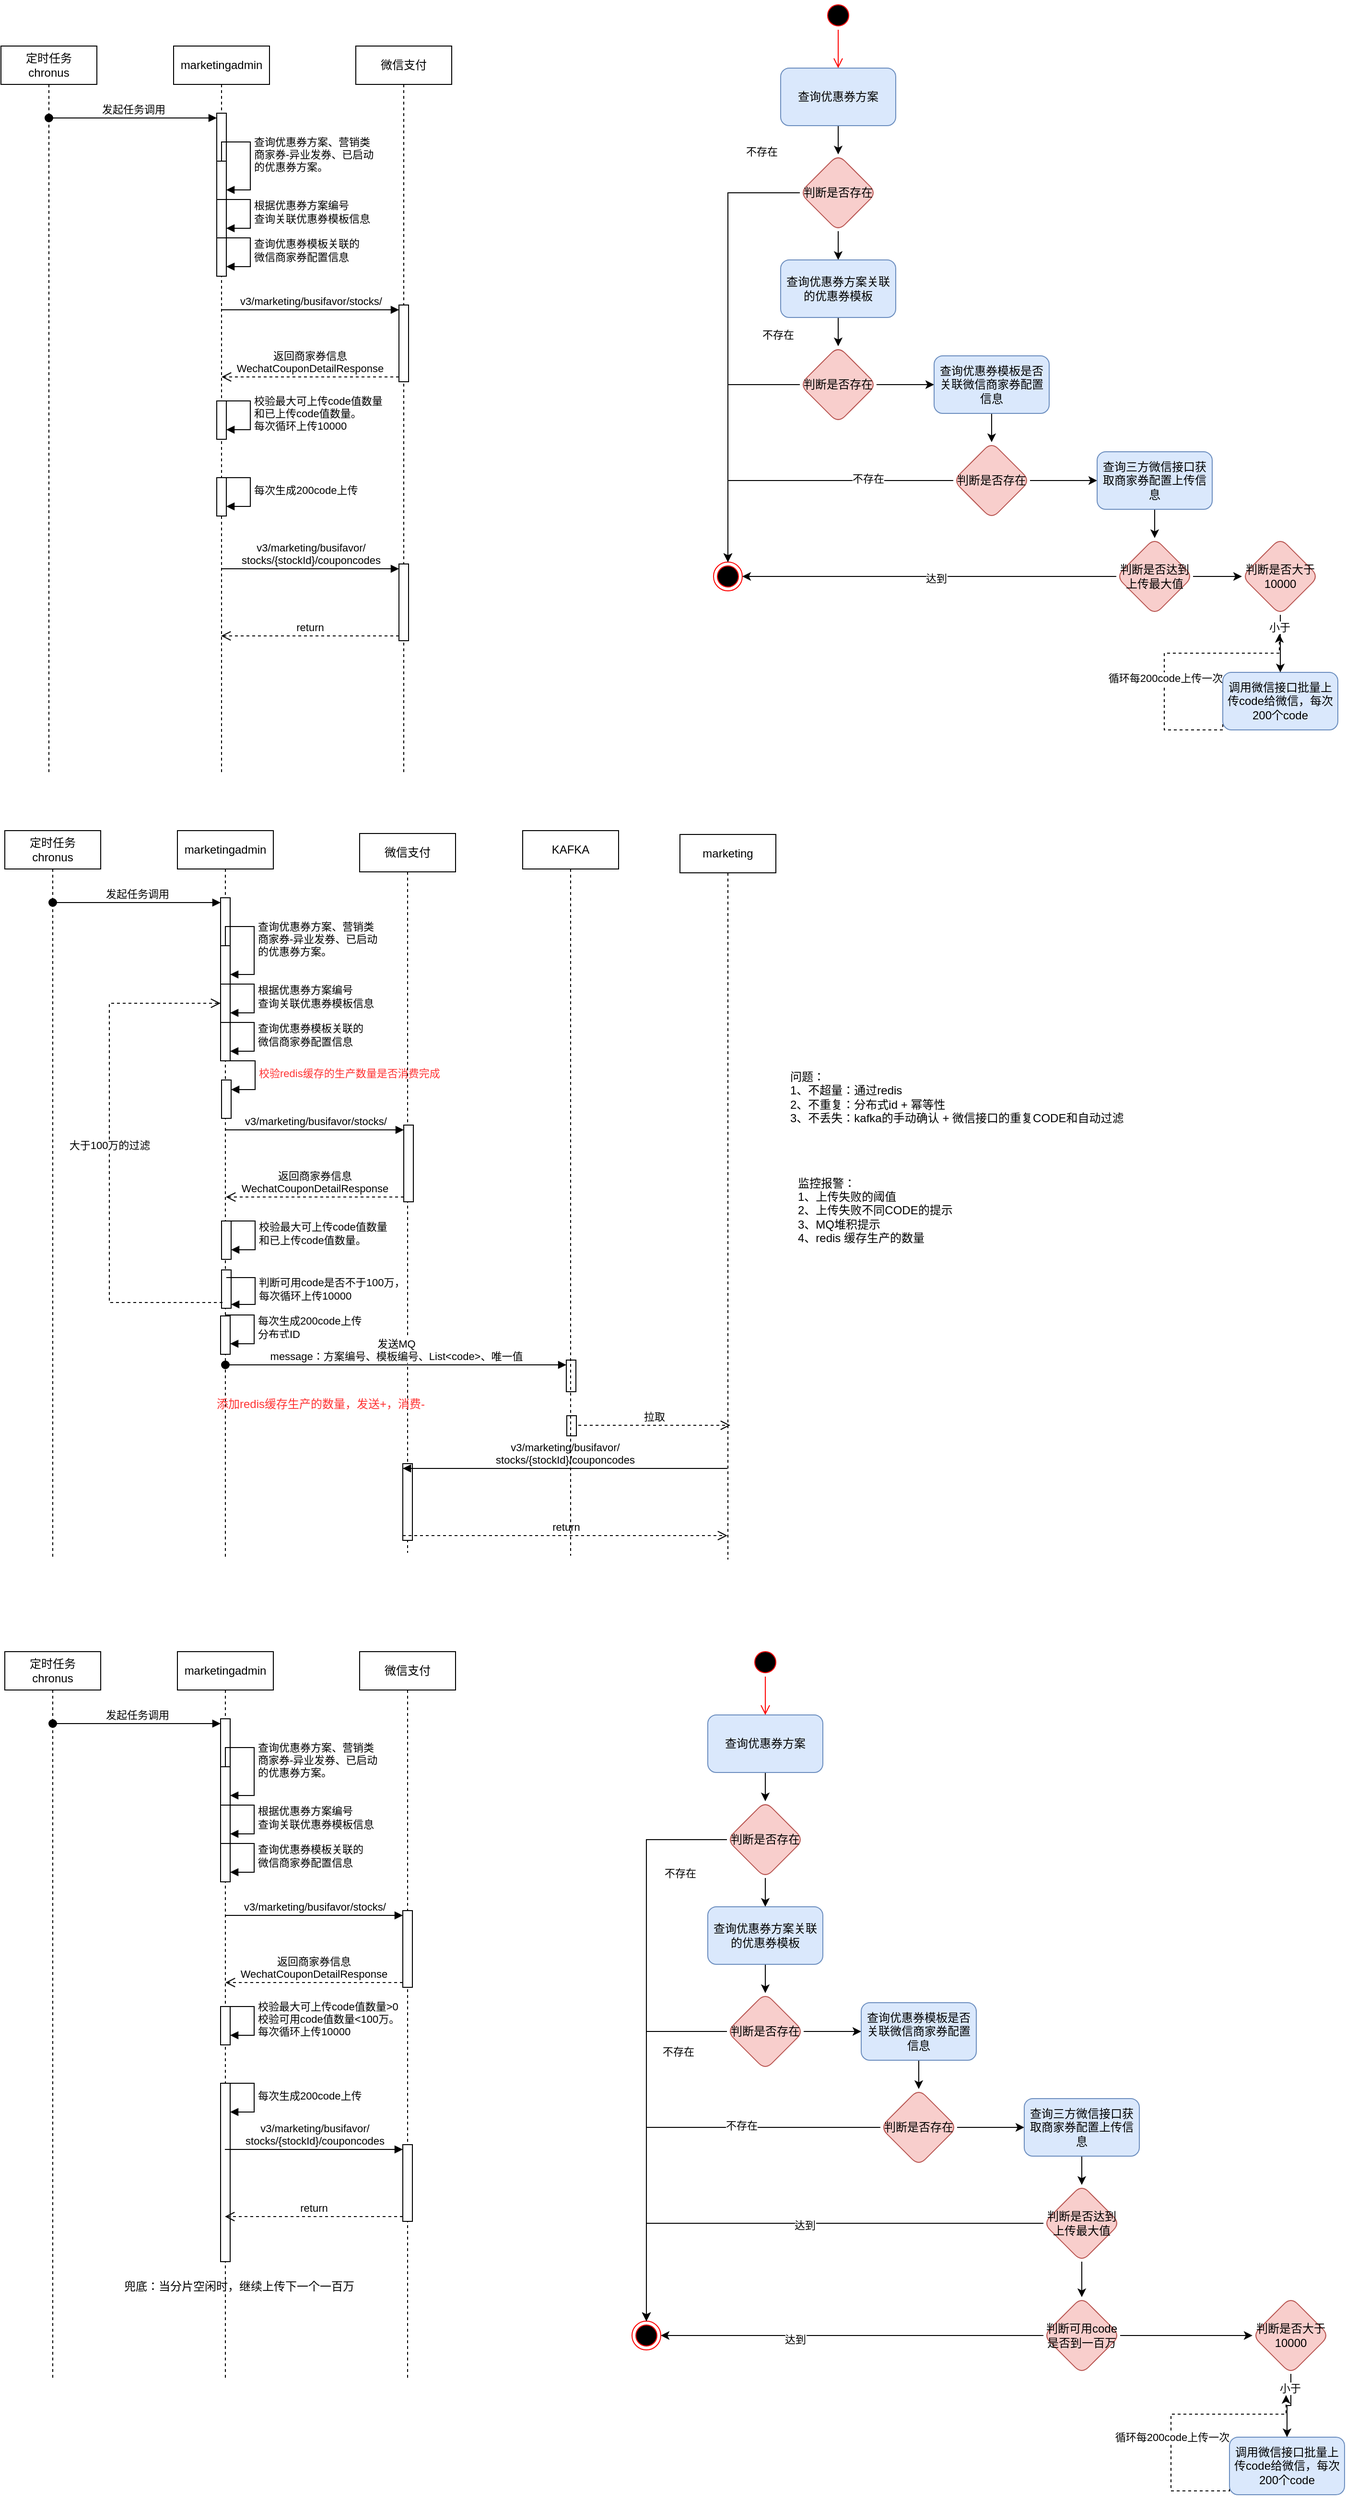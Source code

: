 <mxfile version="27.0.6">
  <diagram name="第 1 页" id="9Iu8Gb6HDnmRLWSJVNTP">
    <mxGraphModel dx="1426" dy="838" grid="0" gridSize="10" guides="1" tooltips="1" connect="1" arrows="1" fold="1" page="1" pageScale="1" pageWidth="827" pageHeight="1169" math="0" shadow="0">
      <root>
        <mxCell id="0" />
        <mxCell id="1" parent="0" />
        <mxCell id="CYJVAqYGloL1yQLMluif-1" value="定时任务&lt;div&gt;chronus&lt;/div&gt;" style="shape=umlLifeline;perimeter=lifelinePerimeter;whiteSpace=wrap;html=1;container=1;dropTarget=0;collapsible=0;recursiveResize=0;outlineConnect=0;portConstraint=eastwest;newEdgeStyle={&quot;curved&quot;:0,&quot;rounded&quot;:0};" parent="1" vertex="1">
          <mxGeometry x="183" y="63" width="100" height="760" as="geometry" />
        </mxCell>
        <mxCell id="CYJVAqYGloL1yQLMluif-2" value="marketingadmin" style="shape=umlLifeline;perimeter=lifelinePerimeter;whiteSpace=wrap;html=1;container=1;dropTarget=0;collapsible=0;recursiveResize=0;outlineConnect=0;portConstraint=eastwest;newEdgeStyle={&quot;curved&quot;:0,&quot;rounded&quot;:0};" parent="1" vertex="1">
          <mxGeometry x="363" y="63" width="100" height="760" as="geometry" />
        </mxCell>
        <mxCell id="CYJVAqYGloL1yQLMluif-5" value="" style="html=1;points=[[0,0,0,0,5],[0,1,0,0,-5],[1,0,0,0,5],[1,1,0,0,-5]];perimeter=orthogonalPerimeter;outlineConnect=0;targetShapes=umlLifeline;portConstraint=eastwest;newEdgeStyle={&quot;curved&quot;:0,&quot;rounded&quot;:0};" parent="CYJVAqYGloL1yQLMluif-2" vertex="1">
          <mxGeometry x="45" y="70" width="10" height="80" as="geometry" />
        </mxCell>
        <mxCell id="CYJVAqYGloL1yQLMluif-7" value="" style="html=1;points=[[0,0,0,0,5],[0,1,0,0,-5],[1,0,0,0,5],[1,1,0,0,-5]];perimeter=orthogonalPerimeter;outlineConnect=0;targetShapes=umlLifeline;portConstraint=eastwest;newEdgeStyle={&quot;curved&quot;:0,&quot;rounded&quot;:0};" parent="CYJVAqYGloL1yQLMluif-2" vertex="1">
          <mxGeometry x="45" y="120" width="10" height="40" as="geometry" />
        </mxCell>
        <mxCell id="CYJVAqYGloL1yQLMluif-8" value="查询优惠券方案、营销类&lt;div&gt;商家券-异业发券、已启动&lt;/div&gt;&lt;div&gt;的优惠券方案。&lt;/div&gt;" style="html=1;align=left;spacingLeft=2;endArrow=block;rounded=0;edgeStyle=orthogonalEdgeStyle;curved=0;rounded=0;" parent="CYJVAqYGloL1yQLMluif-2" target="CYJVAqYGloL1yQLMluif-7" edge="1">
          <mxGeometry relative="1" as="geometry">
            <mxPoint x="50" y="120" as="sourcePoint" />
            <Array as="points">
              <mxPoint x="50" y="100" />
              <mxPoint x="80" y="100" />
              <mxPoint x="80" y="150" />
            </Array>
          </mxGeometry>
        </mxCell>
        <mxCell id="CYJVAqYGloL1yQLMluif-9" value="" style="html=1;points=[[0,0,0,0,5],[0,1,0,0,-5],[1,0,0,0,5],[1,1,0,0,-5]];perimeter=orthogonalPerimeter;outlineConnect=0;targetShapes=umlLifeline;portConstraint=eastwest;newEdgeStyle={&quot;curved&quot;:0,&quot;rounded&quot;:0};" parent="CYJVAqYGloL1yQLMluif-2" vertex="1">
          <mxGeometry x="45" y="160" width="10" height="40" as="geometry" />
        </mxCell>
        <mxCell id="CYJVAqYGloL1yQLMluif-10" value="根据优惠券方案编号&lt;div&gt;查询关联优惠券模板信息&lt;/div&gt;" style="html=1;align=left;spacingLeft=2;endArrow=block;rounded=0;edgeStyle=orthogonalEdgeStyle;curved=0;rounded=0;" parent="CYJVAqYGloL1yQLMluif-2" target="CYJVAqYGloL1yQLMluif-9" edge="1">
          <mxGeometry relative="1" as="geometry">
            <mxPoint x="50" y="160" as="sourcePoint" />
            <Array as="points">
              <mxPoint x="80" y="190" />
            </Array>
          </mxGeometry>
        </mxCell>
        <mxCell id="CYJVAqYGloL1yQLMluif-11" value="" style="html=1;points=[[0,0,0,0,5],[0,1,0,0,-5],[1,0,0,0,5],[1,1,0,0,-5]];perimeter=orthogonalPerimeter;outlineConnect=0;targetShapes=umlLifeline;portConstraint=eastwest;newEdgeStyle={&quot;curved&quot;:0,&quot;rounded&quot;:0};" parent="CYJVAqYGloL1yQLMluif-2" vertex="1">
          <mxGeometry x="45" y="200" width="10" height="40" as="geometry" />
        </mxCell>
        <mxCell id="CYJVAqYGloL1yQLMluif-12" value="查询优惠券模板关联的&lt;div&gt;微信商家券配置信息&lt;/div&gt;" style="html=1;align=left;spacingLeft=2;endArrow=block;rounded=0;edgeStyle=orthogonalEdgeStyle;curved=0;rounded=0;" parent="CYJVAqYGloL1yQLMluif-2" target="CYJVAqYGloL1yQLMluif-11" edge="1">
          <mxGeometry relative="1" as="geometry">
            <mxPoint x="50" y="200" as="sourcePoint" />
            <Array as="points">
              <mxPoint x="80" y="230" />
            </Array>
          </mxGeometry>
        </mxCell>
        <mxCell id="CYJVAqYGloL1yQLMluif-16" value="" style="html=1;points=[[0,0,0,0,5],[0,1,0,0,-5],[1,0,0,0,5],[1,1,0,0,-5]];perimeter=orthogonalPerimeter;outlineConnect=0;targetShapes=umlLifeline;portConstraint=eastwest;newEdgeStyle={&quot;curved&quot;:0,&quot;rounded&quot;:0};" parent="CYJVAqYGloL1yQLMluif-2" vertex="1">
          <mxGeometry x="45" y="370" width="10" height="40" as="geometry" />
        </mxCell>
        <mxCell id="CYJVAqYGloL1yQLMluif-17" value="校验最大可上传code值数量&lt;div&gt;和已上传code值数量。&lt;/div&gt;&lt;div&gt;每次循环上传10000&lt;/div&gt;" style="html=1;align=left;spacingLeft=2;endArrow=block;rounded=0;edgeStyle=orthogonalEdgeStyle;curved=0;rounded=0;" parent="CYJVAqYGloL1yQLMluif-2" target="CYJVAqYGloL1yQLMluif-16" edge="1">
          <mxGeometry x="0.012" relative="1" as="geometry">
            <mxPoint x="50" y="370" as="sourcePoint" />
            <Array as="points">
              <mxPoint x="80" y="400" />
            </Array>
            <mxPoint as="offset" />
          </mxGeometry>
        </mxCell>
        <mxCell id="CYJVAqYGloL1yQLMluif-22" value="" style="html=1;points=[[0,0,0,0,5],[0,1,0,0,-5],[1,0,0,0,5],[1,1,0,0,-5]];perimeter=orthogonalPerimeter;outlineConnect=0;targetShapes=umlLifeline;portConstraint=eastwest;newEdgeStyle={&quot;curved&quot;:0,&quot;rounded&quot;:0};" parent="CYJVAqYGloL1yQLMluif-2" vertex="1">
          <mxGeometry x="45" y="450" width="10" height="40" as="geometry" />
        </mxCell>
        <mxCell id="CYJVAqYGloL1yQLMluif-23" value="每次生成200code上传" style="html=1;align=left;spacingLeft=2;endArrow=block;rounded=0;edgeStyle=orthogonalEdgeStyle;curved=0;rounded=0;" parent="CYJVAqYGloL1yQLMluif-2" target="CYJVAqYGloL1yQLMluif-22" edge="1">
          <mxGeometry relative="1" as="geometry">
            <mxPoint x="50" y="450" as="sourcePoint" />
            <Array as="points">
              <mxPoint x="80" y="480" />
            </Array>
          </mxGeometry>
        </mxCell>
        <mxCell id="CYJVAqYGloL1yQLMluif-3" value="微信支付" style="shape=umlLifeline;perimeter=lifelinePerimeter;whiteSpace=wrap;html=1;container=1;dropTarget=0;collapsible=0;recursiveResize=0;outlineConnect=0;portConstraint=eastwest;newEdgeStyle={&quot;curved&quot;:0,&quot;rounded&quot;:0};" parent="1" vertex="1">
          <mxGeometry x="553" y="63" width="100" height="760" as="geometry" />
        </mxCell>
        <mxCell id="CYJVAqYGloL1yQLMluif-13" value="" style="html=1;points=[[0,0,0,0,5],[0,1,0,0,-5],[1,0,0,0,5],[1,1,0,0,-5]];perimeter=orthogonalPerimeter;outlineConnect=0;targetShapes=umlLifeline;portConstraint=eastwest;newEdgeStyle={&quot;curved&quot;:0,&quot;rounded&quot;:0};" parent="CYJVAqYGloL1yQLMluif-3" vertex="1">
          <mxGeometry x="45" y="270" width="10" height="80" as="geometry" />
        </mxCell>
        <mxCell id="CYJVAqYGloL1yQLMluif-18" value="" style="html=1;points=[[0,0,0,0,5],[0,1,0,0,-5],[1,0,0,0,5],[1,1,0,0,-5]];perimeter=orthogonalPerimeter;outlineConnect=0;targetShapes=umlLifeline;portConstraint=eastwest;newEdgeStyle={&quot;curved&quot;:0,&quot;rounded&quot;:0};" parent="CYJVAqYGloL1yQLMluif-3" vertex="1">
          <mxGeometry x="45" y="540" width="10" height="80" as="geometry" />
        </mxCell>
        <mxCell id="CYJVAqYGloL1yQLMluif-19" value="v3/marketing/busifavor/&lt;div&gt;stocks/{stockId}/couponcodes&lt;/div&gt;" style="html=1;verticalAlign=bottom;endArrow=block;curved=0;rounded=0;entryX=0;entryY=0;entryDx=0;entryDy=5;" parent="CYJVAqYGloL1yQLMluif-3" target="CYJVAqYGloL1yQLMluif-18" edge="1">
          <mxGeometry relative="1" as="geometry">
            <mxPoint x="-140.5" y="545" as="sourcePoint" />
          </mxGeometry>
        </mxCell>
        <mxCell id="CYJVAqYGloL1yQLMluif-20" value="return" style="html=1;verticalAlign=bottom;endArrow=open;dashed=1;endSize=8;curved=0;rounded=0;exitX=0;exitY=1;exitDx=0;exitDy=-5;" parent="CYJVAqYGloL1yQLMluif-3" source="CYJVAqYGloL1yQLMluif-18" edge="1">
          <mxGeometry relative="1" as="geometry">
            <mxPoint x="-140.5" y="615" as="targetPoint" />
          </mxGeometry>
        </mxCell>
        <mxCell id="CYJVAqYGloL1yQLMluif-6" value="发起任务调用" style="html=1;verticalAlign=bottom;startArrow=oval;endArrow=block;startSize=8;curved=0;rounded=0;entryX=0;entryY=0;entryDx=0;entryDy=5;" parent="1" source="CYJVAqYGloL1yQLMluif-1" target="CYJVAqYGloL1yQLMluif-5" edge="1">
          <mxGeometry relative="1" as="geometry">
            <mxPoint x="343" y="138" as="sourcePoint" />
          </mxGeometry>
        </mxCell>
        <mxCell id="CYJVAqYGloL1yQLMluif-14" value="v3/marketing/busifavor/stocks/" style="html=1;verticalAlign=bottom;endArrow=block;curved=0;rounded=0;entryX=0;entryY=0;entryDx=0;entryDy=5;" parent="1" source="CYJVAqYGloL1yQLMluif-2" target="CYJVAqYGloL1yQLMluif-13" edge="1">
          <mxGeometry relative="1" as="geometry">
            <mxPoint x="528" y="338" as="sourcePoint" />
          </mxGeometry>
        </mxCell>
        <mxCell id="CYJVAqYGloL1yQLMluif-15" value="返回商家券信息&lt;div&gt;WechatCouponDetailResponse&lt;/div&gt;" style="html=1;verticalAlign=bottom;endArrow=open;dashed=1;endSize=8;curved=0;rounded=0;exitX=0;exitY=1;exitDx=0;exitDy=-5;" parent="1" source="CYJVAqYGloL1yQLMluif-13" target="CYJVAqYGloL1yQLMluif-2" edge="1">
          <mxGeometry x="0.003" relative="1" as="geometry">
            <mxPoint x="528" y="408" as="targetPoint" />
            <mxPoint as="offset" />
          </mxGeometry>
        </mxCell>
        <mxCell id="CYJVAqYGloL1yQLMluif-29" value="" style="edgeStyle=orthogonalEdgeStyle;rounded=0;orthogonalLoop=1;jettySize=auto;html=1;" parent="1" source="CYJVAqYGloL1yQLMluif-24" target="CYJVAqYGloL1yQLMluif-28" edge="1">
          <mxGeometry relative="1" as="geometry" />
        </mxCell>
        <mxCell id="CYJVAqYGloL1yQLMluif-24" value="查询优惠券方案" style="rounded=1;whiteSpace=wrap;html=1;fillColor=#dae8fc;strokeColor=#6c8ebf;" parent="1" vertex="1">
          <mxGeometry x="996" y="86" width="120" height="60" as="geometry" />
        </mxCell>
        <mxCell id="CYJVAqYGloL1yQLMluif-25" value="" style="ellipse;html=1;shape=endState;fillColor=#000000;strokeColor=#ff0000;" parent="1" vertex="1">
          <mxGeometry x="926" y="601" width="30" height="30" as="geometry" />
        </mxCell>
        <mxCell id="CYJVAqYGloL1yQLMluif-26" value="" style="ellipse;html=1;shape=startState;fillColor=#000000;strokeColor=#ff0000;" parent="1" vertex="1">
          <mxGeometry x="1041" y="16" width="30" height="30" as="geometry" />
        </mxCell>
        <mxCell id="CYJVAqYGloL1yQLMluif-27" value="" style="edgeStyle=orthogonalEdgeStyle;html=1;verticalAlign=bottom;endArrow=open;endSize=8;strokeColor=#ff0000;rounded=0;" parent="1" source="CYJVAqYGloL1yQLMluif-26" edge="1">
          <mxGeometry relative="1" as="geometry">
            <mxPoint x="1056" y="86" as="targetPoint" />
          </mxGeometry>
        </mxCell>
        <mxCell id="CYJVAqYGloL1yQLMluif-30" style="edgeStyle=orthogonalEdgeStyle;rounded=0;orthogonalLoop=1;jettySize=auto;html=1;exitX=0;exitY=0.5;exitDx=0;exitDy=0;entryX=0.5;entryY=0;entryDx=0;entryDy=0;" parent="1" source="CYJVAqYGloL1yQLMluif-28" target="CYJVAqYGloL1yQLMluif-25" edge="1">
          <mxGeometry relative="1" as="geometry" />
        </mxCell>
        <mxCell id="CYJVAqYGloL1yQLMluif-31" value="不存在" style="edgeLabel;html=1;align=center;verticalAlign=middle;resizable=0;points=[];" parent="CYJVAqYGloL1yQLMluif-30" vertex="1" connectable="0">
          <mxGeometry x="-0.246" y="1" relative="1" as="geometry">
            <mxPoint x="34" y="-142" as="offset" />
          </mxGeometry>
        </mxCell>
        <mxCell id="CYJVAqYGloL1yQLMluif-33" value="" style="edgeStyle=orthogonalEdgeStyle;rounded=0;orthogonalLoop=1;jettySize=auto;html=1;" parent="1" source="CYJVAqYGloL1yQLMluif-28" target="CYJVAqYGloL1yQLMluif-32" edge="1">
          <mxGeometry relative="1" as="geometry" />
        </mxCell>
        <mxCell id="CYJVAqYGloL1yQLMluif-28" value="判断是否存在" style="rhombus;whiteSpace=wrap;html=1;rounded=1;fillColor=#f8cecc;strokeColor=#b85450;" parent="1" vertex="1">
          <mxGeometry x="1016" y="176" width="80" height="80" as="geometry" />
        </mxCell>
        <mxCell id="CYJVAqYGloL1yQLMluif-36" value="" style="edgeStyle=orthogonalEdgeStyle;rounded=0;orthogonalLoop=1;jettySize=auto;html=1;" parent="1" source="CYJVAqYGloL1yQLMluif-32" target="CYJVAqYGloL1yQLMluif-35" edge="1">
          <mxGeometry relative="1" as="geometry" />
        </mxCell>
        <mxCell id="CYJVAqYGloL1yQLMluif-32" value="查询优惠券方案关联的优惠券模板" style="whiteSpace=wrap;html=1;rounded=1;fillColor=#dae8fc;strokeColor=#6c8ebf;" parent="1" vertex="1">
          <mxGeometry x="996" y="286" width="120" height="60" as="geometry" />
        </mxCell>
        <mxCell id="CYJVAqYGloL1yQLMluif-37" style="edgeStyle=orthogonalEdgeStyle;rounded=0;orthogonalLoop=1;jettySize=auto;html=1;exitX=0;exitY=0.5;exitDx=0;exitDy=0;" parent="1" source="CYJVAqYGloL1yQLMluif-35" target="CYJVAqYGloL1yQLMluif-25" edge="1">
          <mxGeometry relative="1" as="geometry" />
        </mxCell>
        <mxCell id="CYJVAqYGloL1yQLMluif-38" value="不存在" style="edgeLabel;html=1;align=center;verticalAlign=middle;resizable=0;points=[];" parent="CYJVAqYGloL1yQLMluif-37" vertex="1" connectable="0">
          <mxGeometry x="-0.459" y="-2" relative="1" as="geometry">
            <mxPoint x="47" y="-50" as="offset" />
          </mxGeometry>
        </mxCell>
        <mxCell id="CYJVAqYGloL1yQLMluif-40" value="" style="edgeStyle=orthogonalEdgeStyle;rounded=0;orthogonalLoop=1;jettySize=auto;html=1;" parent="1" source="CYJVAqYGloL1yQLMluif-35" target="CYJVAqYGloL1yQLMluif-39" edge="1">
          <mxGeometry relative="1" as="geometry" />
        </mxCell>
        <mxCell id="CYJVAqYGloL1yQLMluif-35" value="判断是否存在" style="rhombus;whiteSpace=wrap;html=1;rounded=1;fillColor=#f8cecc;strokeColor=#b85450;" parent="1" vertex="1">
          <mxGeometry x="1016" y="376" width="80" height="80" as="geometry" />
        </mxCell>
        <mxCell id="CYJVAqYGloL1yQLMluif-56" style="edgeStyle=orthogonalEdgeStyle;rounded=0;orthogonalLoop=1;jettySize=auto;html=1;exitX=0.5;exitY=1;exitDx=0;exitDy=0;entryX=0.5;entryY=0;entryDx=0;entryDy=0;" parent="1" source="CYJVAqYGloL1yQLMluif-39" target="CYJVAqYGloL1yQLMluif-41" edge="1">
          <mxGeometry relative="1" as="geometry" />
        </mxCell>
        <mxCell id="CYJVAqYGloL1yQLMluif-39" value="查询优惠券模板是否关联微信商家券配置信息" style="whiteSpace=wrap;html=1;rounded=1;fillColor=#dae8fc;strokeColor=#6c8ebf;" parent="1" vertex="1">
          <mxGeometry x="1156" y="386" width="120" height="60" as="geometry" />
        </mxCell>
        <mxCell id="CYJVAqYGloL1yQLMluif-43" style="edgeStyle=orthogonalEdgeStyle;rounded=0;orthogonalLoop=1;jettySize=auto;html=1;entryX=0.5;entryY=0;entryDx=0;entryDy=0;" parent="1" source="CYJVAqYGloL1yQLMluif-41" target="CYJVAqYGloL1yQLMluif-25" edge="1">
          <mxGeometry relative="1" as="geometry" />
        </mxCell>
        <mxCell id="CYJVAqYGloL1yQLMluif-44" value="不存在" style="edgeLabel;html=1;align=center;verticalAlign=middle;resizable=0;points=[];" parent="CYJVAqYGloL1yQLMluif-43" vertex="1" connectable="0">
          <mxGeometry x="-0.111" y="2" relative="1" as="geometry">
            <mxPoint x="53" y="-4" as="offset" />
          </mxGeometry>
        </mxCell>
        <mxCell id="CYJVAqYGloL1yQLMluif-46" value="" style="edgeStyle=orthogonalEdgeStyle;rounded=0;orthogonalLoop=1;jettySize=auto;html=1;" parent="1" source="CYJVAqYGloL1yQLMluif-41" target="CYJVAqYGloL1yQLMluif-45" edge="1">
          <mxGeometry relative="1" as="geometry" />
        </mxCell>
        <mxCell id="CYJVAqYGloL1yQLMluif-41" value="判断是否存在" style="rhombus;whiteSpace=wrap;html=1;rounded=1;fillColor=#f8cecc;strokeColor=#b85450;" parent="1" vertex="1">
          <mxGeometry x="1176" y="476" width="80" height="80" as="geometry" />
        </mxCell>
        <mxCell id="CYJVAqYGloL1yQLMluif-48" value="" style="edgeStyle=orthogonalEdgeStyle;rounded=0;orthogonalLoop=1;jettySize=auto;html=1;exitX=0.5;exitY=1;exitDx=0;exitDy=0;" parent="1" source="CYJVAqYGloL1yQLMluif-45" target="CYJVAqYGloL1yQLMluif-47" edge="1">
          <mxGeometry relative="1" as="geometry" />
        </mxCell>
        <mxCell id="CYJVAqYGloL1yQLMluif-45" value="查询三方微信接口获取商家券配置上传信息" style="whiteSpace=wrap;html=1;rounded=1;fillColor=#dae8fc;strokeColor=#6c8ebf;" parent="1" vertex="1">
          <mxGeometry x="1326" y="486" width="120" height="60" as="geometry" />
        </mxCell>
        <mxCell id="CYJVAqYGloL1yQLMluif-51" style="edgeStyle=orthogonalEdgeStyle;rounded=0;orthogonalLoop=1;jettySize=auto;html=1;exitX=0;exitY=0.5;exitDx=0;exitDy=0;entryX=1;entryY=0.5;entryDx=0;entryDy=0;" parent="1" source="CYJVAqYGloL1yQLMluif-47" target="CYJVAqYGloL1yQLMluif-25" edge="1">
          <mxGeometry relative="1" as="geometry" />
        </mxCell>
        <mxCell id="CYJVAqYGloL1yQLMluif-52" value="达到" style="edgeLabel;html=1;align=center;verticalAlign=middle;resizable=0;points=[];" parent="CYJVAqYGloL1yQLMluif-51" vertex="1" connectable="0">
          <mxGeometry x="-0.035" y="2" relative="1" as="geometry">
            <mxPoint as="offset" />
          </mxGeometry>
        </mxCell>
        <mxCell id="CYJVAqYGloL1yQLMluif-62" value="" style="edgeStyle=orthogonalEdgeStyle;rounded=0;orthogonalLoop=1;jettySize=auto;html=1;" parent="1" source="CYJVAqYGloL1yQLMluif-47" target="CYJVAqYGloL1yQLMluif-61" edge="1">
          <mxGeometry relative="1" as="geometry" />
        </mxCell>
        <mxCell id="CYJVAqYGloL1yQLMluif-47" value="判断是否达到上传最大值" style="rhombus;whiteSpace=wrap;html=1;rounded=1;fillColor=#f8cecc;strokeColor=#b85450;" parent="1" vertex="1">
          <mxGeometry x="1346" y="576" width="80" height="80" as="geometry" />
        </mxCell>
        <mxCell id="CYJVAqYGloL1yQLMluif-64" style="edgeStyle=orthogonalEdgeStyle;rounded=0;orthogonalLoop=1;jettySize=auto;html=1;exitX=0;exitY=0.5;exitDx=0;exitDy=0;dashed=1;" parent="1" source="CYJVAqYGloL1yQLMluif-53" edge="1">
          <mxGeometry relative="1" as="geometry">
            <mxPoint x="1516" y="676" as="targetPoint" />
            <Array as="points">
              <mxPoint x="1396" y="776" />
              <mxPoint x="1396" y="696" />
              <mxPoint x="1516" y="696" />
            </Array>
          </mxGeometry>
        </mxCell>
        <mxCell id="CYJVAqYGloL1yQLMluif-65" value="循环每200code上传一次" style="edgeLabel;html=1;align=center;verticalAlign=middle;resizable=0;points=[];" parent="CYJVAqYGloL1yQLMluif-64" vertex="1" connectable="0">
          <mxGeometry x="-0.065" y="-1" relative="1" as="geometry">
            <mxPoint as="offset" />
          </mxGeometry>
        </mxCell>
        <mxCell id="CYJVAqYGloL1yQLMluif-53" value="调用微信接口批量上传code给微信，每次200个code" style="whiteSpace=wrap;html=1;rounded=1;fillColor=#dae8fc;strokeColor=#6c8ebf;" parent="1" vertex="1">
          <mxGeometry x="1457" y="716" width="120" height="60" as="geometry" />
        </mxCell>
        <mxCell id="CYJVAqYGloL1yQLMluif-63" style="edgeStyle=orthogonalEdgeStyle;rounded=0;orthogonalLoop=1;jettySize=auto;html=1;exitX=0.5;exitY=1;exitDx=0;exitDy=0;" parent="1" source="CYJVAqYGloL1yQLMluif-61" target="CYJVAqYGloL1yQLMluif-53" edge="1">
          <mxGeometry relative="1" as="geometry" />
        </mxCell>
        <mxCell id="CYJVAqYGloL1yQLMluif-66" value="小于" style="edgeLabel;html=1;align=center;verticalAlign=middle;resizable=0;points=[];" parent="CYJVAqYGloL1yQLMluif-63" vertex="1" connectable="0">
          <mxGeometry x="-0.578" y="-1" relative="1" as="geometry">
            <mxPoint as="offset" />
          </mxGeometry>
        </mxCell>
        <mxCell id="CYJVAqYGloL1yQLMluif-61" value="判断是否大于10000" style="rhombus;whiteSpace=wrap;html=1;fillColor=#f8cecc;strokeColor=#b85450;rounded=1;" parent="1" vertex="1">
          <mxGeometry x="1477" y="576" width="80" height="80" as="geometry" />
        </mxCell>
        <mxCell id="CYJVAqYGloL1yQLMluif-67" value="定时任务&lt;div&gt;chronus&lt;/div&gt;" style="shape=umlLifeline;perimeter=lifelinePerimeter;whiteSpace=wrap;html=1;container=1;dropTarget=0;collapsible=0;recursiveResize=0;outlineConnect=0;portConstraint=eastwest;newEdgeStyle={&quot;curved&quot;:0,&quot;rounded&quot;:0};" parent="1" vertex="1">
          <mxGeometry x="187" y="881" width="100" height="760" as="geometry" />
        </mxCell>
        <mxCell id="CYJVAqYGloL1yQLMluif-68" value="marketingadmin" style="shape=umlLifeline;perimeter=lifelinePerimeter;whiteSpace=wrap;html=1;container=1;dropTarget=0;collapsible=0;recursiveResize=0;outlineConnect=0;portConstraint=eastwest;newEdgeStyle={&quot;curved&quot;:0,&quot;rounded&quot;:0};" parent="1" vertex="1">
          <mxGeometry x="367" y="881" width="100" height="760" as="geometry" />
        </mxCell>
        <mxCell id="CYJVAqYGloL1yQLMluif-69" value="" style="html=1;points=[[0,0,0,0,5],[0,1,0,0,-5],[1,0,0,0,5],[1,1,0,0,-5]];perimeter=orthogonalPerimeter;outlineConnect=0;targetShapes=umlLifeline;portConstraint=eastwest;newEdgeStyle={&quot;curved&quot;:0,&quot;rounded&quot;:0};" parent="CYJVAqYGloL1yQLMluif-68" vertex="1">
          <mxGeometry x="45" y="70" width="10" height="80" as="geometry" />
        </mxCell>
        <mxCell id="CYJVAqYGloL1yQLMluif-70" value="" style="html=1;points=[[0,0,0,0,5],[0,1,0,0,-5],[1,0,0,0,5],[1,1,0,0,-5]];perimeter=orthogonalPerimeter;outlineConnect=0;targetShapes=umlLifeline;portConstraint=eastwest;newEdgeStyle={&quot;curved&quot;:0,&quot;rounded&quot;:0};" parent="CYJVAqYGloL1yQLMluif-68" vertex="1">
          <mxGeometry x="45" y="120" width="10" height="40" as="geometry" />
        </mxCell>
        <mxCell id="CYJVAqYGloL1yQLMluif-71" value="查询优惠券方案、营销类&lt;div&gt;商家券-异业发券、已启动&lt;/div&gt;&lt;div&gt;的优惠券方案。&lt;/div&gt;" style="html=1;align=left;spacingLeft=2;endArrow=block;rounded=0;edgeStyle=orthogonalEdgeStyle;curved=0;rounded=0;" parent="CYJVAqYGloL1yQLMluif-68" target="CYJVAqYGloL1yQLMluif-70" edge="1">
          <mxGeometry x="0.008" relative="1" as="geometry">
            <mxPoint x="50" y="120" as="sourcePoint" />
            <Array as="points">
              <mxPoint x="50" y="100" />
              <mxPoint x="80" y="100" />
              <mxPoint x="80" y="150" />
            </Array>
            <mxPoint as="offset" />
          </mxGeometry>
        </mxCell>
        <mxCell id="CYJVAqYGloL1yQLMluif-72" value="" style="html=1;points=[[0,0,0,0,5],[0,1,0,0,-5],[1,0,0,0,5],[1,1,0,0,-5]];perimeter=orthogonalPerimeter;outlineConnect=0;targetShapes=umlLifeline;portConstraint=eastwest;newEdgeStyle={&quot;curved&quot;:0,&quot;rounded&quot;:0};" parent="CYJVAqYGloL1yQLMluif-68" vertex="1">
          <mxGeometry x="45" y="160" width="10" height="40" as="geometry" />
        </mxCell>
        <mxCell id="CYJVAqYGloL1yQLMluif-73" value="根据优惠券方案编号&lt;div&gt;查询关联优惠券模板信息&lt;/div&gt;" style="html=1;align=left;spacingLeft=2;endArrow=block;rounded=0;edgeStyle=orthogonalEdgeStyle;curved=0;rounded=0;" parent="CYJVAqYGloL1yQLMluif-68" target="CYJVAqYGloL1yQLMluif-72" edge="1">
          <mxGeometry relative="1" as="geometry">
            <mxPoint x="50" y="160" as="sourcePoint" />
            <Array as="points">
              <mxPoint x="80" y="190" />
            </Array>
          </mxGeometry>
        </mxCell>
        <mxCell id="CYJVAqYGloL1yQLMluif-74" value="" style="html=1;points=[[0,0,0,0,5],[0,1,0,0,-5],[1,0,0,0,5],[1,1,0,0,-5]];perimeter=orthogonalPerimeter;outlineConnect=0;targetShapes=umlLifeline;portConstraint=eastwest;newEdgeStyle={&quot;curved&quot;:0,&quot;rounded&quot;:0};" parent="CYJVAqYGloL1yQLMluif-68" vertex="1">
          <mxGeometry x="45" y="200" width="10" height="40" as="geometry" />
        </mxCell>
        <mxCell id="CYJVAqYGloL1yQLMluif-75" value="查询优惠券模板关联的&lt;div&gt;微信商家券配置信息&lt;/div&gt;" style="html=1;align=left;spacingLeft=2;endArrow=block;rounded=0;edgeStyle=orthogonalEdgeStyle;curved=0;rounded=0;" parent="CYJVAqYGloL1yQLMluif-68" target="CYJVAqYGloL1yQLMluif-74" edge="1">
          <mxGeometry relative="1" as="geometry">
            <mxPoint x="50" y="200" as="sourcePoint" />
            <Array as="points">
              <mxPoint x="80" y="230" />
            </Array>
          </mxGeometry>
        </mxCell>
        <mxCell id="CYJVAqYGloL1yQLMluif-100" value="" style="html=1;points=[[0,0,0,0,5],[0,1,0,0,-5],[1,0,0,0,5],[1,1,0,0,-5]];perimeter=orthogonalPerimeter;outlineConnect=0;targetShapes=umlLifeline;portConstraint=eastwest;newEdgeStyle={&quot;curved&quot;:0,&quot;rounded&quot;:0};" parent="CYJVAqYGloL1yQLMluif-68" vertex="1">
          <mxGeometry x="46" y="260" width="10" height="40" as="geometry" />
        </mxCell>
        <mxCell id="CYJVAqYGloL1yQLMluif-101" value="&lt;font style=&quot;color: rgb(255, 51, 51);&quot;&gt;校验redis缓存的生产数量是否消费完成&lt;/font&gt;" style="html=1;align=left;spacingLeft=2;endArrow=block;rounded=0;edgeStyle=orthogonalEdgeStyle;curved=0;rounded=0;" parent="CYJVAqYGloL1yQLMluif-68" target="CYJVAqYGloL1yQLMluif-100" edge="1">
          <mxGeometry relative="1" as="geometry">
            <mxPoint x="51" y="240" as="sourcePoint" />
            <Array as="points">
              <mxPoint x="81" y="270" />
            </Array>
          </mxGeometry>
        </mxCell>
        <mxCell id="CYJVAqYGloL1yQLMluif-78" value="" style="html=1;points=[[0,0,0,0,5],[0,1,0,0,-5],[1,0,0,0,5],[1,1,0,0,-5]];perimeter=orthogonalPerimeter;outlineConnect=0;targetShapes=umlLifeline;portConstraint=eastwest;newEdgeStyle={&quot;curved&quot;:0,&quot;rounded&quot;:0};" parent="CYJVAqYGloL1yQLMluif-68" vertex="1">
          <mxGeometry x="45" y="506" width="10" height="40" as="geometry" />
        </mxCell>
        <mxCell id="CYJVAqYGloL1yQLMluif-79" value="每次生成200code上传&lt;div&gt;分布式ID&lt;/div&gt;" style="html=1;align=left;spacingLeft=2;endArrow=block;rounded=0;edgeStyle=orthogonalEdgeStyle;curved=0;rounded=0;" parent="CYJVAqYGloL1yQLMluif-68" target="CYJVAqYGloL1yQLMluif-78" edge="1">
          <mxGeometry x="0.012" relative="1" as="geometry">
            <mxPoint x="50" y="505" as="sourcePoint" />
            <Array as="points">
              <mxPoint x="80" y="535" />
            </Array>
            <mxPoint as="offset" />
          </mxGeometry>
        </mxCell>
        <mxCell id="CYJVAqYGloL1yQLMluif-80" value="微信支付" style="shape=umlLifeline;perimeter=lifelinePerimeter;whiteSpace=wrap;html=1;container=1;dropTarget=0;collapsible=0;recursiveResize=0;outlineConnect=0;portConstraint=eastwest;newEdgeStyle={&quot;curved&quot;:0,&quot;rounded&quot;:0};" parent="1" vertex="1">
          <mxGeometry x="557" y="884" width="100" height="750" as="geometry" />
        </mxCell>
        <mxCell id="CYJVAqYGloL1yQLMluif-82" value="" style="html=1;points=[[0,0,0,0,5],[0,1,0,0,-5],[1,0,0,0,5],[1,1,0,0,-5]];perimeter=orthogonalPerimeter;outlineConnect=0;targetShapes=umlLifeline;portConstraint=eastwest;newEdgeStyle={&quot;curved&quot;:0,&quot;rounded&quot;:0};" parent="CYJVAqYGloL1yQLMluif-80" vertex="1">
          <mxGeometry x="45" y="657" width="10" height="80" as="geometry" />
        </mxCell>
        <mxCell id="CYJVAqYGloL1yQLMluif-83" value="v3/marketing/busifavor/&lt;div&gt;stocks/{stockId}/couponcodes&lt;/div&gt;" style="html=1;verticalAlign=bottom;endArrow=block;curved=0;rounded=0;entryX=0;entryY=0;entryDx=0;entryDy=5;" parent="CYJVAqYGloL1yQLMluif-80" target="CYJVAqYGloL1yQLMluif-82" edge="1">
          <mxGeometry relative="1" as="geometry">
            <mxPoint x="383.5" y="662" as="sourcePoint" />
          </mxGeometry>
        </mxCell>
        <mxCell id="CYJVAqYGloL1yQLMluif-84" value="return" style="html=1;verticalAlign=bottom;endArrow=open;dashed=1;endSize=8;curved=0;rounded=0;exitX=0;exitY=1;exitDx=0;exitDy=-5;" parent="CYJVAqYGloL1yQLMluif-80" source="CYJVAqYGloL1yQLMluif-82" edge="1">
          <mxGeometry relative="1" as="geometry">
            <mxPoint x="383.5" y="732" as="targetPoint" />
          </mxGeometry>
        </mxCell>
        <mxCell id="CYJVAqYGloL1yQLMluif-76" value="" style="html=1;points=[[0,0,0,0,5],[0,1,0,0,-5],[1,0,0,0,5],[1,1,0,0,-5]];perimeter=orthogonalPerimeter;outlineConnect=0;targetShapes=umlLifeline;portConstraint=eastwest;newEdgeStyle={&quot;curved&quot;:0,&quot;rounded&quot;:0};" parent="CYJVAqYGloL1yQLMluif-80" vertex="1">
          <mxGeometry x="-144" y="404" width="10" height="40" as="geometry" />
        </mxCell>
        <mxCell id="CYJVAqYGloL1yQLMluif-77" value="校验最大可上传code值数量&lt;div&gt;和已上传code值数量。&lt;/div&gt;" style="html=1;align=left;spacingLeft=2;endArrow=block;rounded=0;edgeStyle=orthogonalEdgeStyle;curved=0;rounded=0;" parent="CYJVAqYGloL1yQLMluif-80" target="CYJVAqYGloL1yQLMluif-76" edge="1">
          <mxGeometry x="0.012" relative="1" as="geometry">
            <mxPoint x="-139" y="404" as="sourcePoint" />
            <Array as="points">
              <mxPoint x="-109" y="434" />
            </Array>
            <mxPoint as="offset" />
          </mxGeometry>
        </mxCell>
        <mxCell id="CYJVAqYGloL1yQLMluif-81" value="" style="html=1;points=[[0,0,0,0,5],[0,1,0,0,-5],[1,0,0,0,5],[1,1,0,0,-5]];perimeter=orthogonalPerimeter;outlineConnect=0;targetShapes=umlLifeline;portConstraint=eastwest;newEdgeStyle={&quot;curved&quot;:0,&quot;rounded&quot;:0};" parent="CYJVAqYGloL1yQLMluif-80" vertex="1">
          <mxGeometry x="46" y="304" width="10" height="80" as="geometry" />
        </mxCell>
        <mxCell id="CYJVAqYGloL1yQLMluif-86" value="v3/marketing/busifavor/stocks/" style="html=1;verticalAlign=bottom;endArrow=block;curved=0;rounded=0;entryX=0;entryY=0;entryDx=0;entryDy=5;" parent="CYJVAqYGloL1yQLMluif-80" target="CYJVAqYGloL1yQLMluif-81" edge="1">
          <mxGeometry relative="1" as="geometry">
            <mxPoint x="-139.5" y="309" as="sourcePoint" />
          </mxGeometry>
        </mxCell>
        <mxCell id="CYJVAqYGloL1yQLMluif-87" value="返回商家券信息&lt;div&gt;WechatCouponDetailResponse&lt;/div&gt;" style="html=1;verticalAlign=bottom;endArrow=open;dashed=1;endSize=8;curved=0;rounded=0;exitX=0;exitY=1;exitDx=0;exitDy=-5;" parent="CYJVAqYGloL1yQLMluif-80" source="CYJVAqYGloL1yQLMluif-81" edge="1">
          <mxGeometry x="0.003" relative="1" as="geometry">
            <mxPoint x="-139.5" y="379" as="targetPoint" />
            <mxPoint as="offset" />
          </mxGeometry>
        </mxCell>
        <mxCell id="CYJVAqYGloL1yQLMluif-92" value="" style="html=1;points=[[0,0,0,0,5],[0,1,0,0,-5],[1,0,0,0,5],[1,1,0,0,-5]];perimeter=orthogonalPerimeter;outlineConnect=0;targetShapes=umlLifeline;portConstraint=eastwest;newEdgeStyle={&quot;curved&quot;:0,&quot;rounded&quot;:0};" parent="CYJVAqYGloL1yQLMluif-80" vertex="1">
          <mxGeometry x="215.5" y="549" width="10" height="33" as="geometry" />
        </mxCell>
        <mxCell id="CYJVAqYGloL1yQLMluif-93" value="发送MQ&lt;div&gt;message：方案编号、模板编号、List&amp;lt;code&amp;gt;、唯一值&lt;/div&gt;" style="html=1;verticalAlign=bottom;startArrow=oval;endArrow=block;startSize=8;curved=0;rounded=0;entryX=0;entryY=0;entryDx=0;entryDy=5;" parent="CYJVAqYGloL1yQLMluif-80" target="CYJVAqYGloL1yQLMluif-92" edge="1">
          <mxGeometry x="0.001" relative="1" as="geometry">
            <mxPoint x="-140" y="554" as="sourcePoint" />
            <mxPoint as="offset" />
          </mxGeometry>
        </mxCell>
        <mxCell id="CYJVAqYGloL1yQLMluif-94" value="" style="html=1;points=[[0,0,0,0,5],[0,1,0,0,-5],[1,0,0,0,5],[1,1,0,0,-5]];perimeter=orthogonalPerimeter;outlineConnect=0;targetShapes=umlLifeline;portConstraint=eastwest;newEdgeStyle={&quot;curved&quot;:0,&quot;rounded&quot;:0};" parent="CYJVAqYGloL1yQLMluif-80" vertex="1">
          <mxGeometry x="216" y="607" width="10" height="21" as="geometry" />
        </mxCell>
        <mxCell id="CYJVAqYGloL1yQLMluif-96" value="拉取" style="html=1;verticalAlign=bottom;endArrow=open;dashed=1;endSize=8;curved=0;rounded=0;" parent="CYJVAqYGloL1yQLMluif-80" edge="1">
          <mxGeometry x="-0.003" relative="1" as="geometry">
            <mxPoint x="386.5" y="617" as="targetPoint" />
            <mxPoint x="228" y="617" as="sourcePoint" />
            <mxPoint as="offset" />
          </mxGeometry>
        </mxCell>
        <mxCell id="CYJVAqYGloL1yQLMluif-97" value="&lt;font color=&quot;#ff3333&quot;&gt;添加redis缓存生产的数量，发送+，消费-&lt;/font&gt;" style="text;html=1;align=center;verticalAlign=middle;resizable=0;points=[];autosize=1;strokeColor=none;fillColor=none;" parent="CYJVAqYGloL1yQLMluif-80" vertex="1">
          <mxGeometry x="-159" y="582" width="235" height="26" as="geometry" />
        </mxCell>
        <mxCell id="cocQdLlqZtEP4rDMQ43g-1" value="" style="html=1;points=[[0,0,0,0,5],[0,1,0,0,-5],[1,0,0,0,5],[1,1,0,0,-5]];perimeter=orthogonalPerimeter;outlineConnect=0;targetShapes=umlLifeline;portConstraint=eastwest;newEdgeStyle={&quot;curved&quot;:0,&quot;rounded&quot;:0};" vertex="1" parent="CYJVAqYGloL1yQLMluif-80">
          <mxGeometry x="-144" y="455" width="10" height="40" as="geometry" />
        </mxCell>
        <mxCell id="cocQdLlqZtEP4rDMQ43g-2" value="&lt;div&gt;判断可用code是否不于100万，&lt;/div&gt;&lt;div&gt;每次循环上传10000&lt;/div&gt;" style="html=1;align=left;spacingLeft=2;endArrow=block;rounded=0;edgeStyle=orthogonalEdgeStyle;curved=0;rounded=0;" edge="1" target="cocQdLlqZtEP4rDMQ43g-1" parent="CYJVAqYGloL1yQLMluif-80">
          <mxGeometry relative="1" as="geometry">
            <mxPoint x="-139" y="463" as="sourcePoint" />
            <Array as="points">
              <mxPoint x="-139" y="463" />
              <mxPoint x="-109" y="463" />
              <mxPoint x="-109" y="491" />
            </Array>
          </mxGeometry>
        </mxCell>
        <mxCell id="CYJVAqYGloL1yQLMluif-85" value="发起任务调用" style="html=1;verticalAlign=bottom;startArrow=oval;endArrow=block;startSize=8;curved=0;rounded=0;entryX=0;entryY=0;entryDx=0;entryDy=5;" parent="1" source="CYJVAqYGloL1yQLMluif-67" target="CYJVAqYGloL1yQLMluif-69" edge="1">
          <mxGeometry relative="1" as="geometry">
            <mxPoint x="347" y="956" as="sourcePoint" />
          </mxGeometry>
        </mxCell>
        <mxCell id="CYJVAqYGloL1yQLMluif-88" value="KAFKA" style="shape=umlLifeline;perimeter=lifelinePerimeter;whiteSpace=wrap;html=1;container=1;dropTarget=0;collapsible=0;recursiveResize=0;outlineConnect=0;portConstraint=eastwest;newEdgeStyle={&quot;curved&quot;:0,&quot;rounded&quot;:0};" parent="1" vertex="1">
          <mxGeometry x="727" y="881" width="100" height="756" as="geometry" />
        </mxCell>
        <mxCell id="CYJVAqYGloL1yQLMluif-89" value="marketing" style="shape=umlLifeline;perimeter=lifelinePerimeter;whiteSpace=wrap;html=1;container=1;dropTarget=0;collapsible=0;recursiveResize=0;outlineConnect=0;portConstraint=eastwest;newEdgeStyle={&quot;curved&quot;:0,&quot;rounded&quot;:0};" parent="1" vertex="1">
          <mxGeometry x="891" y="885" width="100" height="756" as="geometry" />
        </mxCell>
        <mxCell id="CYJVAqYGloL1yQLMluif-91" value="&lt;div&gt;问题：&lt;/div&gt;1、不超量：通过redis&lt;div&gt;2、不重复：分布式id + 幂等性&lt;/div&gt;&lt;div&gt;3、不丢失：kafka的手动确认 + 微信接口的重复CODE和自动过滤&lt;/div&gt;" style="text;html=1;align=left;verticalAlign=middle;resizable=0;points=[];autosize=1;strokeColor=none;fillColor=none;" parent="1" vertex="1">
          <mxGeometry x="1004" y="1124" width="366" height="70" as="geometry" />
        </mxCell>
        <mxCell id="CYJVAqYGloL1yQLMluif-99" value="监控报警：&lt;div&gt;1、上传失败的阈值&lt;/div&gt;&lt;div&gt;2、上传失败不同CODE的提示&lt;/div&gt;&lt;div&gt;3、MQ堆积提示&lt;/div&gt;&lt;div&gt;4、redis 缓存生产的数量&lt;/div&gt;" style="text;html=1;align=left;verticalAlign=middle;resizable=0;points=[];autosize=1;strokeColor=none;fillColor=none;" parent="1" vertex="1">
          <mxGeometry x="1012" y="1235" width="179" height="84" as="geometry" />
        </mxCell>
        <mxCell id="TNaL0VDnhE6nm00tMQwp-1" value="定时任务&lt;div&gt;chronus&lt;/div&gt;" style="shape=umlLifeline;perimeter=lifelinePerimeter;whiteSpace=wrap;html=1;container=1;dropTarget=0;collapsible=0;recursiveResize=0;outlineConnect=0;portConstraint=eastwest;newEdgeStyle={&quot;curved&quot;:0,&quot;rounded&quot;:0};" parent="1" vertex="1">
          <mxGeometry x="187" y="1737" width="100" height="760" as="geometry" />
        </mxCell>
        <mxCell id="TNaL0VDnhE6nm00tMQwp-2" value="marketingadmin" style="shape=umlLifeline;perimeter=lifelinePerimeter;whiteSpace=wrap;html=1;container=1;dropTarget=0;collapsible=0;recursiveResize=0;outlineConnect=0;portConstraint=eastwest;newEdgeStyle={&quot;curved&quot;:0,&quot;rounded&quot;:0};" parent="1" vertex="1">
          <mxGeometry x="367" y="1737" width="100" height="760" as="geometry" />
        </mxCell>
        <mxCell id="TNaL0VDnhE6nm00tMQwp-3" value="" style="html=1;points=[[0,0,0,0,5],[0,1,0,0,-5],[1,0,0,0,5],[1,1,0,0,-5]];perimeter=orthogonalPerimeter;outlineConnect=0;targetShapes=umlLifeline;portConstraint=eastwest;newEdgeStyle={&quot;curved&quot;:0,&quot;rounded&quot;:0};" parent="TNaL0VDnhE6nm00tMQwp-2" vertex="1">
          <mxGeometry x="45" y="70" width="10" height="80" as="geometry" />
        </mxCell>
        <mxCell id="TNaL0VDnhE6nm00tMQwp-4" value="" style="html=1;points=[[0,0,0,0,5],[0,1,0,0,-5],[1,0,0,0,5],[1,1,0,0,-5]];perimeter=orthogonalPerimeter;outlineConnect=0;targetShapes=umlLifeline;portConstraint=eastwest;newEdgeStyle={&quot;curved&quot;:0,&quot;rounded&quot;:0};" parent="TNaL0VDnhE6nm00tMQwp-2" vertex="1">
          <mxGeometry x="45" y="120" width="10" height="40" as="geometry" />
        </mxCell>
        <mxCell id="TNaL0VDnhE6nm00tMQwp-5" value="查询优惠券方案、营销类&lt;div&gt;商家券-异业发券、已启动&lt;/div&gt;&lt;div&gt;的优惠券方案。&lt;/div&gt;" style="html=1;align=left;spacingLeft=2;endArrow=block;rounded=0;edgeStyle=orthogonalEdgeStyle;curved=0;rounded=0;" parent="TNaL0VDnhE6nm00tMQwp-2" target="TNaL0VDnhE6nm00tMQwp-4" edge="1">
          <mxGeometry relative="1" as="geometry">
            <mxPoint x="50" y="120" as="sourcePoint" />
            <Array as="points">
              <mxPoint x="50" y="100" />
              <mxPoint x="80" y="100" />
              <mxPoint x="80" y="150" />
            </Array>
          </mxGeometry>
        </mxCell>
        <mxCell id="TNaL0VDnhE6nm00tMQwp-6" value="" style="html=1;points=[[0,0,0,0,5],[0,1,0,0,-5],[1,0,0,0,5],[1,1,0,0,-5]];perimeter=orthogonalPerimeter;outlineConnect=0;targetShapes=umlLifeline;portConstraint=eastwest;newEdgeStyle={&quot;curved&quot;:0,&quot;rounded&quot;:0};" parent="TNaL0VDnhE6nm00tMQwp-2" vertex="1">
          <mxGeometry x="45" y="160" width="10" height="40" as="geometry" />
        </mxCell>
        <mxCell id="TNaL0VDnhE6nm00tMQwp-7" value="根据优惠券方案编号&lt;div&gt;查询关联优惠券模板信息&lt;/div&gt;" style="html=1;align=left;spacingLeft=2;endArrow=block;rounded=0;edgeStyle=orthogonalEdgeStyle;curved=0;rounded=0;" parent="TNaL0VDnhE6nm00tMQwp-2" target="TNaL0VDnhE6nm00tMQwp-6" edge="1">
          <mxGeometry relative="1" as="geometry">
            <mxPoint x="50" y="160" as="sourcePoint" />
            <Array as="points">
              <mxPoint x="80" y="190" />
            </Array>
          </mxGeometry>
        </mxCell>
        <mxCell id="TNaL0VDnhE6nm00tMQwp-8" value="" style="html=1;points=[[0,0,0,0,5],[0,1,0,0,-5],[1,0,0,0,5],[1,1,0,0,-5]];perimeter=orthogonalPerimeter;outlineConnect=0;targetShapes=umlLifeline;portConstraint=eastwest;newEdgeStyle={&quot;curved&quot;:0,&quot;rounded&quot;:0};" parent="TNaL0VDnhE6nm00tMQwp-2" vertex="1">
          <mxGeometry x="45" y="200" width="10" height="40" as="geometry" />
        </mxCell>
        <mxCell id="TNaL0VDnhE6nm00tMQwp-9" value="查询优惠券模板关联的&lt;div&gt;微信商家券配置信息&lt;/div&gt;" style="html=1;align=left;spacingLeft=2;endArrow=block;rounded=0;edgeStyle=orthogonalEdgeStyle;curved=0;rounded=0;" parent="TNaL0VDnhE6nm00tMQwp-2" target="TNaL0VDnhE6nm00tMQwp-8" edge="1">
          <mxGeometry relative="1" as="geometry">
            <mxPoint x="50" y="200" as="sourcePoint" />
            <Array as="points">
              <mxPoint x="80" y="230" />
            </Array>
          </mxGeometry>
        </mxCell>
        <mxCell id="TNaL0VDnhE6nm00tMQwp-10" value="" style="html=1;points=[[0,0,0,0,5],[0,1,0,0,-5],[1,0,0,0,5],[1,1,0,0,-5]];perimeter=orthogonalPerimeter;outlineConnect=0;targetShapes=umlLifeline;portConstraint=eastwest;newEdgeStyle={&quot;curved&quot;:0,&quot;rounded&quot;:0};" parent="TNaL0VDnhE6nm00tMQwp-2" vertex="1">
          <mxGeometry x="45" y="370" width="10" height="40" as="geometry" />
        </mxCell>
        <mxCell id="TNaL0VDnhE6nm00tMQwp-11" value="校验最大可上传code值数量&amp;gt;0&lt;div&gt;校验可用code值数量&amp;lt;100万。&lt;/div&gt;&lt;div&gt;每次循环上传10000&lt;/div&gt;" style="html=1;align=left;spacingLeft=2;endArrow=block;rounded=0;edgeStyle=orthogonalEdgeStyle;curved=0;rounded=0;" parent="TNaL0VDnhE6nm00tMQwp-2" target="TNaL0VDnhE6nm00tMQwp-10" edge="1">
          <mxGeometry x="0.012" relative="1" as="geometry">
            <mxPoint x="50" y="370" as="sourcePoint" />
            <Array as="points">
              <mxPoint x="80" y="400" />
            </Array>
            <mxPoint as="offset" />
          </mxGeometry>
        </mxCell>
        <mxCell id="TNaL0VDnhE6nm00tMQwp-12" value="" style="html=1;points=[[0,0,0,0,5],[0,1,0,0,-5],[1,0,0,0,5],[1,1,0,0,-5]];perimeter=orthogonalPerimeter;outlineConnect=0;targetShapes=umlLifeline;portConstraint=eastwest;newEdgeStyle={&quot;curved&quot;:0,&quot;rounded&quot;:0};" parent="TNaL0VDnhE6nm00tMQwp-2" vertex="1">
          <mxGeometry x="45" y="450" width="10" height="186" as="geometry" />
        </mxCell>
        <mxCell id="TNaL0VDnhE6nm00tMQwp-13" value="每次生成200code上传" style="html=1;align=left;spacingLeft=2;endArrow=block;rounded=0;edgeStyle=orthogonalEdgeStyle;curved=0;rounded=0;" parent="TNaL0VDnhE6nm00tMQwp-2" target="TNaL0VDnhE6nm00tMQwp-12" edge="1">
          <mxGeometry relative="1" as="geometry">
            <mxPoint x="50" y="450" as="sourcePoint" />
            <Array as="points">
              <mxPoint x="80" y="480" />
            </Array>
          </mxGeometry>
        </mxCell>
        <mxCell id="TNaL0VDnhE6nm00tMQwp-14" value="微信支付" style="shape=umlLifeline;perimeter=lifelinePerimeter;whiteSpace=wrap;html=1;container=1;dropTarget=0;collapsible=0;recursiveResize=0;outlineConnect=0;portConstraint=eastwest;newEdgeStyle={&quot;curved&quot;:0,&quot;rounded&quot;:0};" parent="1" vertex="1">
          <mxGeometry x="557" y="1737" width="100" height="760" as="geometry" />
        </mxCell>
        <mxCell id="TNaL0VDnhE6nm00tMQwp-15" value="" style="html=1;points=[[0,0,0,0,5],[0,1,0,0,-5],[1,0,0,0,5],[1,1,0,0,-5]];perimeter=orthogonalPerimeter;outlineConnect=0;targetShapes=umlLifeline;portConstraint=eastwest;newEdgeStyle={&quot;curved&quot;:0,&quot;rounded&quot;:0};" parent="TNaL0VDnhE6nm00tMQwp-14" vertex="1">
          <mxGeometry x="45" y="270" width="10" height="80" as="geometry" />
        </mxCell>
        <mxCell id="TNaL0VDnhE6nm00tMQwp-16" value="" style="html=1;points=[[0,0,0,0,5],[0,1,0,0,-5],[1,0,0,0,5],[1,1,0,0,-5]];perimeter=orthogonalPerimeter;outlineConnect=0;targetShapes=umlLifeline;portConstraint=eastwest;newEdgeStyle={&quot;curved&quot;:0,&quot;rounded&quot;:0};" parent="TNaL0VDnhE6nm00tMQwp-14" vertex="1">
          <mxGeometry x="45" y="514" width="10" height="80" as="geometry" />
        </mxCell>
        <mxCell id="TNaL0VDnhE6nm00tMQwp-17" value="v3/marketing/busifavor/&lt;div&gt;stocks/{stockId}/couponcodes&lt;/div&gt;" style="html=1;verticalAlign=bottom;endArrow=block;curved=0;rounded=0;entryX=0;entryY=0;entryDx=0;entryDy=5;" parent="TNaL0VDnhE6nm00tMQwp-14" target="TNaL0VDnhE6nm00tMQwp-16" edge="1">
          <mxGeometry relative="1" as="geometry">
            <mxPoint x="-140.5" y="519" as="sourcePoint" />
          </mxGeometry>
        </mxCell>
        <mxCell id="TNaL0VDnhE6nm00tMQwp-18" value="return" style="html=1;verticalAlign=bottom;endArrow=open;dashed=1;endSize=8;curved=0;rounded=0;exitX=0;exitY=1;exitDx=0;exitDy=-5;" parent="TNaL0VDnhE6nm00tMQwp-14" source="TNaL0VDnhE6nm00tMQwp-16" edge="1">
          <mxGeometry relative="1" as="geometry">
            <mxPoint x="-140.5" y="589" as="targetPoint" />
          </mxGeometry>
        </mxCell>
        <mxCell id="TNaL0VDnhE6nm00tMQwp-19" value="发起任务调用" style="html=1;verticalAlign=bottom;startArrow=oval;endArrow=block;startSize=8;curved=0;rounded=0;entryX=0;entryY=0;entryDx=0;entryDy=5;" parent="1" source="TNaL0VDnhE6nm00tMQwp-1" target="TNaL0VDnhE6nm00tMQwp-3" edge="1">
          <mxGeometry relative="1" as="geometry">
            <mxPoint x="347" y="1812" as="sourcePoint" />
          </mxGeometry>
        </mxCell>
        <mxCell id="TNaL0VDnhE6nm00tMQwp-20" value="v3/marketing/busifavor/stocks/" style="html=1;verticalAlign=bottom;endArrow=block;curved=0;rounded=0;entryX=0;entryY=0;entryDx=0;entryDy=5;" parent="1" source="TNaL0VDnhE6nm00tMQwp-2" target="TNaL0VDnhE6nm00tMQwp-15" edge="1">
          <mxGeometry relative="1" as="geometry">
            <mxPoint x="532" y="2012" as="sourcePoint" />
          </mxGeometry>
        </mxCell>
        <mxCell id="TNaL0VDnhE6nm00tMQwp-21" value="返回商家券信息&lt;div&gt;WechatCouponDetailResponse&lt;/div&gt;" style="html=1;verticalAlign=bottom;endArrow=open;dashed=1;endSize=8;curved=0;rounded=0;exitX=0;exitY=1;exitDx=0;exitDy=-5;" parent="1" source="TNaL0VDnhE6nm00tMQwp-15" target="TNaL0VDnhE6nm00tMQwp-2" edge="1">
          <mxGeometry x="0.003" relative="1" as="geometry">
            <mxPoint x="532" y="2082" as="targetPoint" />
            <mxPoint as="offset" />
          </mxGeometry>
        </mxCell>
        <mxCell id="TNaL0VDnhE6nm00tMQwp-22" value="兜底：当分片空闲时，继续上传下一个一百万" style="text;html=1;align=center;verticalAlign=middle;resizable=0;points=[];autosize=1;strokeColor=none;fillColor=none;" parent="1" vertex="1">
          <mxGeometry x="302" y="2386" width="258" height="26" as="geometry" />
        </mxCell>
        <mxCell id="TNaL0VDnhE6nm00tMQwp-55" value="" style="edgeStyle=orthogonalEdgeStyle;rounded=0;orthogonalLoop=1;jettySize=auto;html=1;" parent="1" source="TNaL0VDnhE6nm00tMQwp-56" target="TNaL0VDnhE6nm00tMQwp-63" edge="1">
          <mxGeometry relative="1" as="geometry" />
        </mxCell>
        <mxCell id="TNaL0VDnhE6nm00tMQwp-56" value="查询优惠券方案" style="rounded=1;whiteSpace=wrap;html=1;fillColor=#dae8fc;strokeColor=#6c8ebf;" parent="1" vertex="1">
          <mxGeometry x="920" y="1803" width="120" height="60" as="geometry" />
        </mxCell>
        <mxCell id="TNaL0VDnhE6nm00tMQwp-57" value="" style="ellipse;html=1;shape=endState;fillColor=#000000;strokeColor=#ff0000;" parent="1" vertex="1">
          <mxGeometry x="841" y="2435" width="30" height="30" as="geometry" />
        </mxCell>
        <mxCell id="TNaL0VDnhE6nm00tMQwp-58" value="" style="ellipse;html=1;shape=startState;fillColor=#000000;strokeColor=#ff0000;" parent="1" vertex="1">
          <mxGeometry x="965" y="1733" width="30" height="30" as="geometry" />
        </mxCell>
        <mxCell id="TNaL0VDnhE6nm00tMQwp-59" value="" style="edgeStyle=orthogonalEdgeStyle;html=1;verticalAlign=bottom;endArrow=open;endSize=8;strokeColor=#ff0000;rounded=0;" parent="1" source="TNaL0VDnhE6nm00tMQwp-58" edge="1">
          <mxGeometry relative="1" as="geometry">
            <mxPoint x="980" y="1803" as="targetPoint" />
          </mxGeometry>
        </mxCell>
        <mxCell id="TNaL0VDnhE6nm00tMQwp-60" style="edgeStyle=orthogonalEdgeStyle;rounded=0;orthogonalLoop=1;jettySize=auto;html=1;exitX=0;exitY=0.5;exitDx=0;exitDy=0;entryX=0.5;entryY=0;entryDx=0;entryDy=0;" parent="1" source="TNaL0VDnhE6nm00tMQwp-63" target="TNaL0VDnhE6nm00tMQwp-57" edge="1">
          <mxGeometry relative="1" as="geometry" />
        </mxCell>
        <mxCell id="TNaL0VDnhE6nm00tMQwp-61" value="不存在" style="edgeLabel;html=1;align=center;verticalAlign=middle;resizable=0;points=[];" parent="TNaL0VDnhE6nm00tMQwp-60" vertex="1" connectable="0">
          <mxGeometry x="-0.246" y="1" relative="1" as="geometry">
            <mxPoint x="34" y="-102" as="offset" />
          </mxGeometry>
        </mxCell>
        <mxCell id="TNaL0VDnhE6nm00tMQwp-62" value="" style="edgeStyle=orthogonalEdgeStyle;rounded=0;orthogonalLoop=1;jettySize=auto;html=1;" parent="1" source="TNaL0VDnhE6nm00tMQwp-63" target="TNaL0VDnhE6nm00tMQwp-65" edge="1">
          <mxGeometry relative="1" as="geometry" />
        </mxCell>
        <mxCell id="TNaL0VDnhE6nm00tMQwp-63" value="判断是否存在" style="rhombus;whiteSpace=wrap;html=1;rounded=1;fillColor=#f8cecc;strokeColor=#b85450;" parent="1" vertex="1">
          <mxGeometry x="940" y="1893" width="80" height="80" as="geometry" />
        </mxCell>
        <mxCell id="TNaL0VDnhE6nm00tMQwp-64" value="" style="edgeStyle=orthogonalEdgeStyle;rounded=0;orthogonalLoop=1;jettySize=auto;html=1;" parent="1" source="TNaL0VDnhE6nm00tMQwp-65" target="TNaL0VDnhE6nm00tMQwp-69" edge="1">
          <mxGeometry relative="1" as="geometry" />
        </mxCell>
        <mxCell id="TNaL0VDnhE6nm00tMQwp-65" value="查询优惠券方案关联的优惠券模板" style="whiteSpace=wrap;html=1;rounded=1;fillColor=#dae8fc;strokeColor=#6c8ebf;" parent="1" vertex="1">
          <mxGeometry x="920" y="2003" width="120" height="60" as="geometry" />
        </mxCell>
        <mxCell id="TNaL0VDnhE6nm00tMQwp-66" style="edgeStyle=orthogonalEdgeStyle;rounded=0;orthogonalLoop=1;jettySize=auto;html=1;exitX=0;exitY=0.5;exitDx=0;exitDy=0;" parent="1" source="TNaL0VDnhE6nm00tMQwp-69" target="TNaL0VDnhE6nm00tMQwp-57" edge="1">
          <mxGeometry relative="1" as="geometry" />
        </mxCell>
        <mxCell id="TNaL0VDnhE6nm00tMQwp-67" value="不存在" style="edgeLabel;html=1;align=center;verticalAlign=middle;resizable=0;points=[];" parent="TNaL0VDnhE6nm00tMQwp-66" vertex="1" connectable="0">
          <mxGeometry x="-0.459" y="-2" relative="1" as="geometry">
            <mxPoint x="35" as="offset" />
          </mxGeometry>
        </mxCell>
        <mxCell id="TNaL0VDnhE6nm00tMQwp-68" value="" style="edgeStyle=orthogonalEdgeStyle;rounded=0;orthogonalLoop=1;jettySize=auto;html=1;" parent="1" source="TNaL0VDnhE6nm00tMQwp-69" target="TNaL0VDnhE6nm00tMQwp-71" edge="1">
          <mxGeometry relative="1" as="geometry" />
        </mxCell>
        <mxCell id="TNaL0VDnhE6nm00tMQwp-69" value="判断是否存在" style="rhombus;whiteSpace=wrap;html=1;rounded=1;fillColor=#f8cecc;strokeColor=#b85450;" parent="1" vertex="1">
          <mxGeometry x="940" y="2093" width="80" height="80" as="geometry" />
        </mxCell>
        <mxCell id="TNaL0VDnhE6nm00tMQwp-70" style="edgeStyle=orthogonalEdgeStyle;rounded=0;orthogonalLoop=1;jettySize=auto;html=1;exitX=0.5;exitY=1;exitDx=0;exitDy=0;entryX=0.5;entryY=0;entryDx=0;entryDy=0;" parent="1" source="TNaL0VDnhE6nm00tMQwp-71" target="TNaL0VDnhE6nm00tMQwp-75" edge="1">
          <mxGeometry relative="1" as="geometry" />
        </mxCell>
        <mxCell id="TNaL0VDnhE6nm00tMQwp-71" value="查询优惠券模板是否关联微信商家券配置信息" style="whiteSpace=wrap;html=1;rounded=1;fillColor=#dae8fc;strokeColor=#6c8ebf;" parent="1" vertex="1">
          <mxGeometry x="1080" y="2103" width="120" height="60" as="geometry" />
        </mxCell>
        <mxCell id="TNaL0VDnhE6nm00tMQwp-72" style="edgeStyle=orthogonalEdgeStyle;rounded=0;orthogonalLoop=1;jettySize=auto;html=1;entryX=0.5;entryY=0;entryDx=0;entryDy=0;" parent="1" source="TNaL0VDnhE6nm00tMQwp-75" target="TNaL0VDnhE6nm00tMQwp-57" edge="1">
          <mxGeometry relative="1" as="geometry" />
        </mxCell>
        <mxCell id="TNaL0VDnhE6nm00tMQwp-73" value="不存在" style="edgeLabel;html=1;align=center;verticalAlign=middle;resizable=0;points=[];" parent="TNaL0VDnhE6nm00tMQwp-72" vertex="1" connectable="0">
          <mxGeometry x="-0.111" y="2" relative="1" as="geometry">
            <mxPoint x="53" y="-4" as="offset" />
          </mxGeometry>
        </mxCell>
        <mxCell id="TNaL0VDnhE6nm00tMQwp-74" value="" style="edgeStyle=orthogonalEdgeStyle;rounded=0;orthogonalLoop=1;jettySize=auto;html=1;" parent="1" source="TNaL0VDnhE6nm00tMQwp-75" target="TNaL0VDnhE6nm00tMQwp-77" edge="1">
          <mxGeometry relative="1" as="geometry" />
        </mxCell>
        <mxCell id="TNaL0VDnhE6nm00tMQwp-75" value="判断是否存在" style="rhombus;whiteSpace=wrap;html=1;rounded=1;fillColor=#f8cecc;strokeColor=#b85450;" parent="1" vertex="1">
          <mxGeometry x="1100" y="2193" width="80" height="80" as="geometry" />
        </mxCell>
        <mxCell id="TNaL0VDnhE6nm00tMQwp-76" value="" style="edgeStyle=orthogonalEdgeStyle;rounded=0;orthogonalLoop=1;jettySize=auto;html=1;exitX=0.5;exitY=1;exitDx=0;exitDy=0;" parent="1" source="TNaL0VDnhE6nm00tMQwp-77" target="TNaL0VDnhE6nm00tMQwp-81" edge="1">
          <mxGeometry relative="1" as="geometry" />
        </mxCell>
        <mxCell id="TNaL0VDnhE6nm00tMQwp-77" value="查询三方微信接口获取商家券配置上传信息" style="whiteSpace=wrap;html=1;rounded=1;fillColor=#dae8fc;strokeColor=#6c8ebf;" parent="1" vertex="1">
          <mxGeometry x="1250" y="2203" width="120" height="60" as="geometry" />
        </mxCell>
        <mxCell id="TNaL0VDnhE6nm00tMQwp-78" style="edgeStyle=orthogonalEdgeStyle;rounded=0;orthogonalLoop=1;jettySize=auto;html=1;exitX=0;exitY=0.5;exitDx=0;exitDy=0;entryX=0.5;entryY=0;entryDx=0;entryDy=0;" parent="1" source="TNaL0VDnhE6nm00tMQwp-81" target="TNaL0VDnhE6nm00tMQwp-57" edge="1">
          <mxGeometry relative="1" as="geometry" />
        </mxCell>
        <mxCell id="TNaL0VDnhE6nm00tMQwp-79" value="达到" style="edgeLabel;html=1;align=center;verticalAlign=middle;resizable=0;points=[];" parent="TNaL0VDnhE6nm00tMQwp-78" vertex="1" connectable="0">
          <mxGeometry x="-0.035" y="2" relative="1" as="geometry">
            <mxPoint as="offset" />
          </mxGeometry>
        </mxCell>
        <mxCell id="TNaL0VDnhE6nm00tMQwp-89" value="" style="edgeStyle=orthogonalEdgeStyle;rounded=0;orthogonalLoop=1;jettySize=auto;html=1;" parent="1" source="TNaL0VDnhE6nm00tMQwp-81" target="TNaL0VDnhE6nm00tMQwp-88" edge="1">
          <mxGeometry relative="1" as="geometry" />
        </mxCell>
        <mxCell id="TNaL0VDnhE6nm00tMQwp-81" value="判断是否达到上传最大值" style="rhombus;whiteSpace=wrap;html=1;rounded=1;fillColor=#f8cecc;strokeColor=#b85450;" parent="1" vertex="1">
          <mxGeometry x="1270" y="2293" width="80" height="80" as="geometry" />
        </mxCell>
        <mxCell id="TNaL0VDnhE6nm00tMQwp-82" style="edgeStyle=orthogonalEdgeStyle;rounded=0;orthogonalLoop=1;jettySize=auto;html=1;exitX=0;exitY=0.5;exitDx=0;exitDy=0;dashed=1;" parent="1" source="TNaL0VDnhE6nm00tMQwp-84" edge="1">
          <mxGeometry relative="1" as="geometry">
            <mxPoint x="1523" y="2512" as="targetPoint" />
            <Array as="points">
              <mxPoint x="1403" y="2612" />
              <mxPoint x="1403" y="2532" />
              <mxPoint x="1523" y="2532" />
            </Array>
          </mxGeometry>
        </mxCell>
        <mxCell id="TNaL0VDnhE6nm00tMQwp-83" value="循环每200code上传一次" style="edgeLabel;html=1;align=center;verticalAlign=middle;resizable=0;points=[];" parent="TNaL0VDnhE6nm00tMQwp-82" vertex="1" connectable="0">
          <mxGeometry x="-0.065" y="-1" relative="1" as="geometry">
            <mxPoint as="offset" />
          </mxGeometry>
        </mxCell>
        <mxCell id="TNaL0VDnhE6nm00tMQwp-84" value="调用微信接口批量上传code给微信，每次200个code" style="whiteSpace=wrap;html=1;rounded=1;fillColor=#dae8fc;strokeColor=#6c8ebf;" parent="1" vertex="1">
          <mxGeometry x="1464" y="2556" width="120" height="60" as="geometry" />
        </mxCell>
        <mxCell id="TNaL0VDnhE6nm00tMQwp-85" style="edgeStyle=orthogonalEdgeStyle;rounded=0;orthogonalLoop=1;jettySize=auto;html=1;exitX=0.5;exitY=1;exitDx=0;exitDy=0;" parent="1" source="TNaL0VDnhE6nm00tMQwp-87" target="TNaL0VDnhE6nm00tMQwp-84" edge="1">
          <mxGeometry relative="1" as="geometry" />
        </mxCell>
        <mxCell id="TNaL0VDnhE6nm00tMQwp-86" value="小于" style="edgeLabel;html=1;align=center;verticalAlign=middle;resizable=0;points=[];" parent="TNaL0VDnhE6nm00tMQwp-85" vertex="1" connectable="0">
          <mxGeometry x="-0.578" y="-1" relative="1" as="geometry">
            <mxPoint as="offset" />
          </mxGeometry>
        </mxCell>
        <mxCell id="TNaL0VDnhE6nm00tMQwp-87" value="判断是否大于10000" style="rhombus;whiteSpace=wrap;html=1;fillColor=#f8cecc;strokeColor=#b85450;rounded=1;" parent="1" vertex="1">
          <mxGeometry x="1488" y="2410" width="80" height="80" as="geometry" />
        </mxCell>
        <mxCell id="TNaL0VDnhE6nm00tMQwp-90" style="edgeStyle=orthogonalEdgeStyle;rounded=0;orthogonalLoop=1;jettySize=auto;html=1;exitX=0;exitY=0.5;exitDx=0;exitDy=0;entryX=1;entryY=0.5;entryDx=0;entryDy=0;" parent="1" source="TNaL0VDnhE6nm00tMQwp-88" target="TNaL0VDnhE6nm00tMQwp-57" edge="1">
          <mxGeometry relative="1" as="geometry" />
        </mxCell>
        <mxCell id="TNaL0VDnhE6nm00tMQwp-91" value="达到" style="edgeLabel;html=1;align=center;verticalAlign=middle;resizable=0;points=[];" parent="TNaL0VDnhE6nm00tMQwp-90" vertex="1" connectable="0">
          <mxGeometry x="0.298" y="4" relative="1" as="geometry">
            <mxPoint as="offset" />
          </mxGeometry>
        </mxCell>
        <mxCell id="TNaL0VDnhE6nm00tMQwp-92" style="edgeStyle=orthogonalEdgeStyle;rounded=0;orthogonalLoop=1;jettySize=auto;html=1;exitX=1;exitY=0.5;exitDx=0;exitDy=0;" parent="1" source="TNaL0VDnhE6nm00tMQwp-88" target="TNaL0VDnhE6nm00tMQwp-87" edge="1">
          <mxGeometry relative="1" as="geometry" />
        </mxCell>
        <mxCell id="TNaL0VDnhE6nm00tMQwp-88" value="判断可用code是否到一百万" style="rhombus;whiteSpace=wrap;html=1;rounded=1;fillColor=#f8cecc;strokeColor=#b85450;" parent="1" vertex="1">
          <mxGeometry x="1270" y="2410" width="80" height="80" as="geometry" />
        </mxCell>
        <mxCell id="cocQdLlqZtEP4rDMQ43g-3" value="大于100万的过滤" style="html=1;verticalAlign=bottom;endArrow=open;dashed=1;endSize=8;rounded=0;edgeStyle=orthogonalEdgeStyle;" edge="1" parent="1" target="CYJVAqYGloL1yQLMluif-72">
          <mxGeometry relative="1" as="geometry">
            <mxPoint x="414" y="1373" as="sourcePoint" />
            <mxPoint x="301" y="1078" as="targetPoint" />
            <Array as="points">
              <mxPoint x="296" y="1373" />
              <mxPoint x="296" y="1061" />
            </Array>
          </mxGeometry>
        </mxCell>
      </root>
    </mxGraphModel>
  </diagram>
</mxfile>
